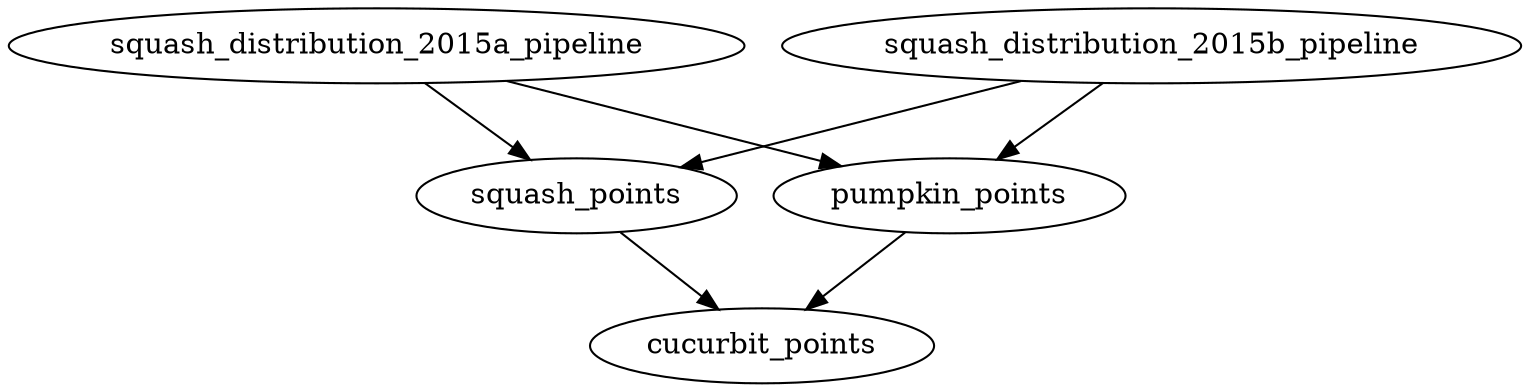 #pipeline_dir <- "/home/cld/dotpipeR/dot/"
#library(maptools)
digraph squash_distribution {
    squash_distribution_2015a_pipeline [expression="eval.Pipeline(read.Pipeline(paste0(pipeline_dir,'squash_distribution_2015a.dot')),cachedir=cachedir)"]
    squash_distribution_2015b_pipeline [expression="eval.Pipeline(read.Pipeline(paste0(pipeline_dir,'squash_distribution_2015b.dot')),cachedir=cachedir)"]

    squash_distribution_2015a_pipeline -> squash_points
    squash_distribution_2015b_pipeline -> squash_points
    squash_points [expression="spRbind(squash_distribution_2015a_pipeline['squashSpatialPoints2015'],squash_distribution_2015b_pipeline['squashSpatialPoints2015'])"]

    squash_distribution_2015a_pipeline -> pumpkin_points
    squash_distribution_2015b_pipeline -> pumpkin_points
    pumpkin_points [expression="spRbind(squash_distribution_2015a_pipeline['pumpkinSpatialPoints2015'],squash_distribution_2015b_pipeline['pumpkinSpatialPoints2015'])"]

    pumpkin_points -> cucurbit_points
    squash_points -> cucurbit_points
    cucurbit_points [expression="spRbind(squash_points,pumpkin_points)"]
}
